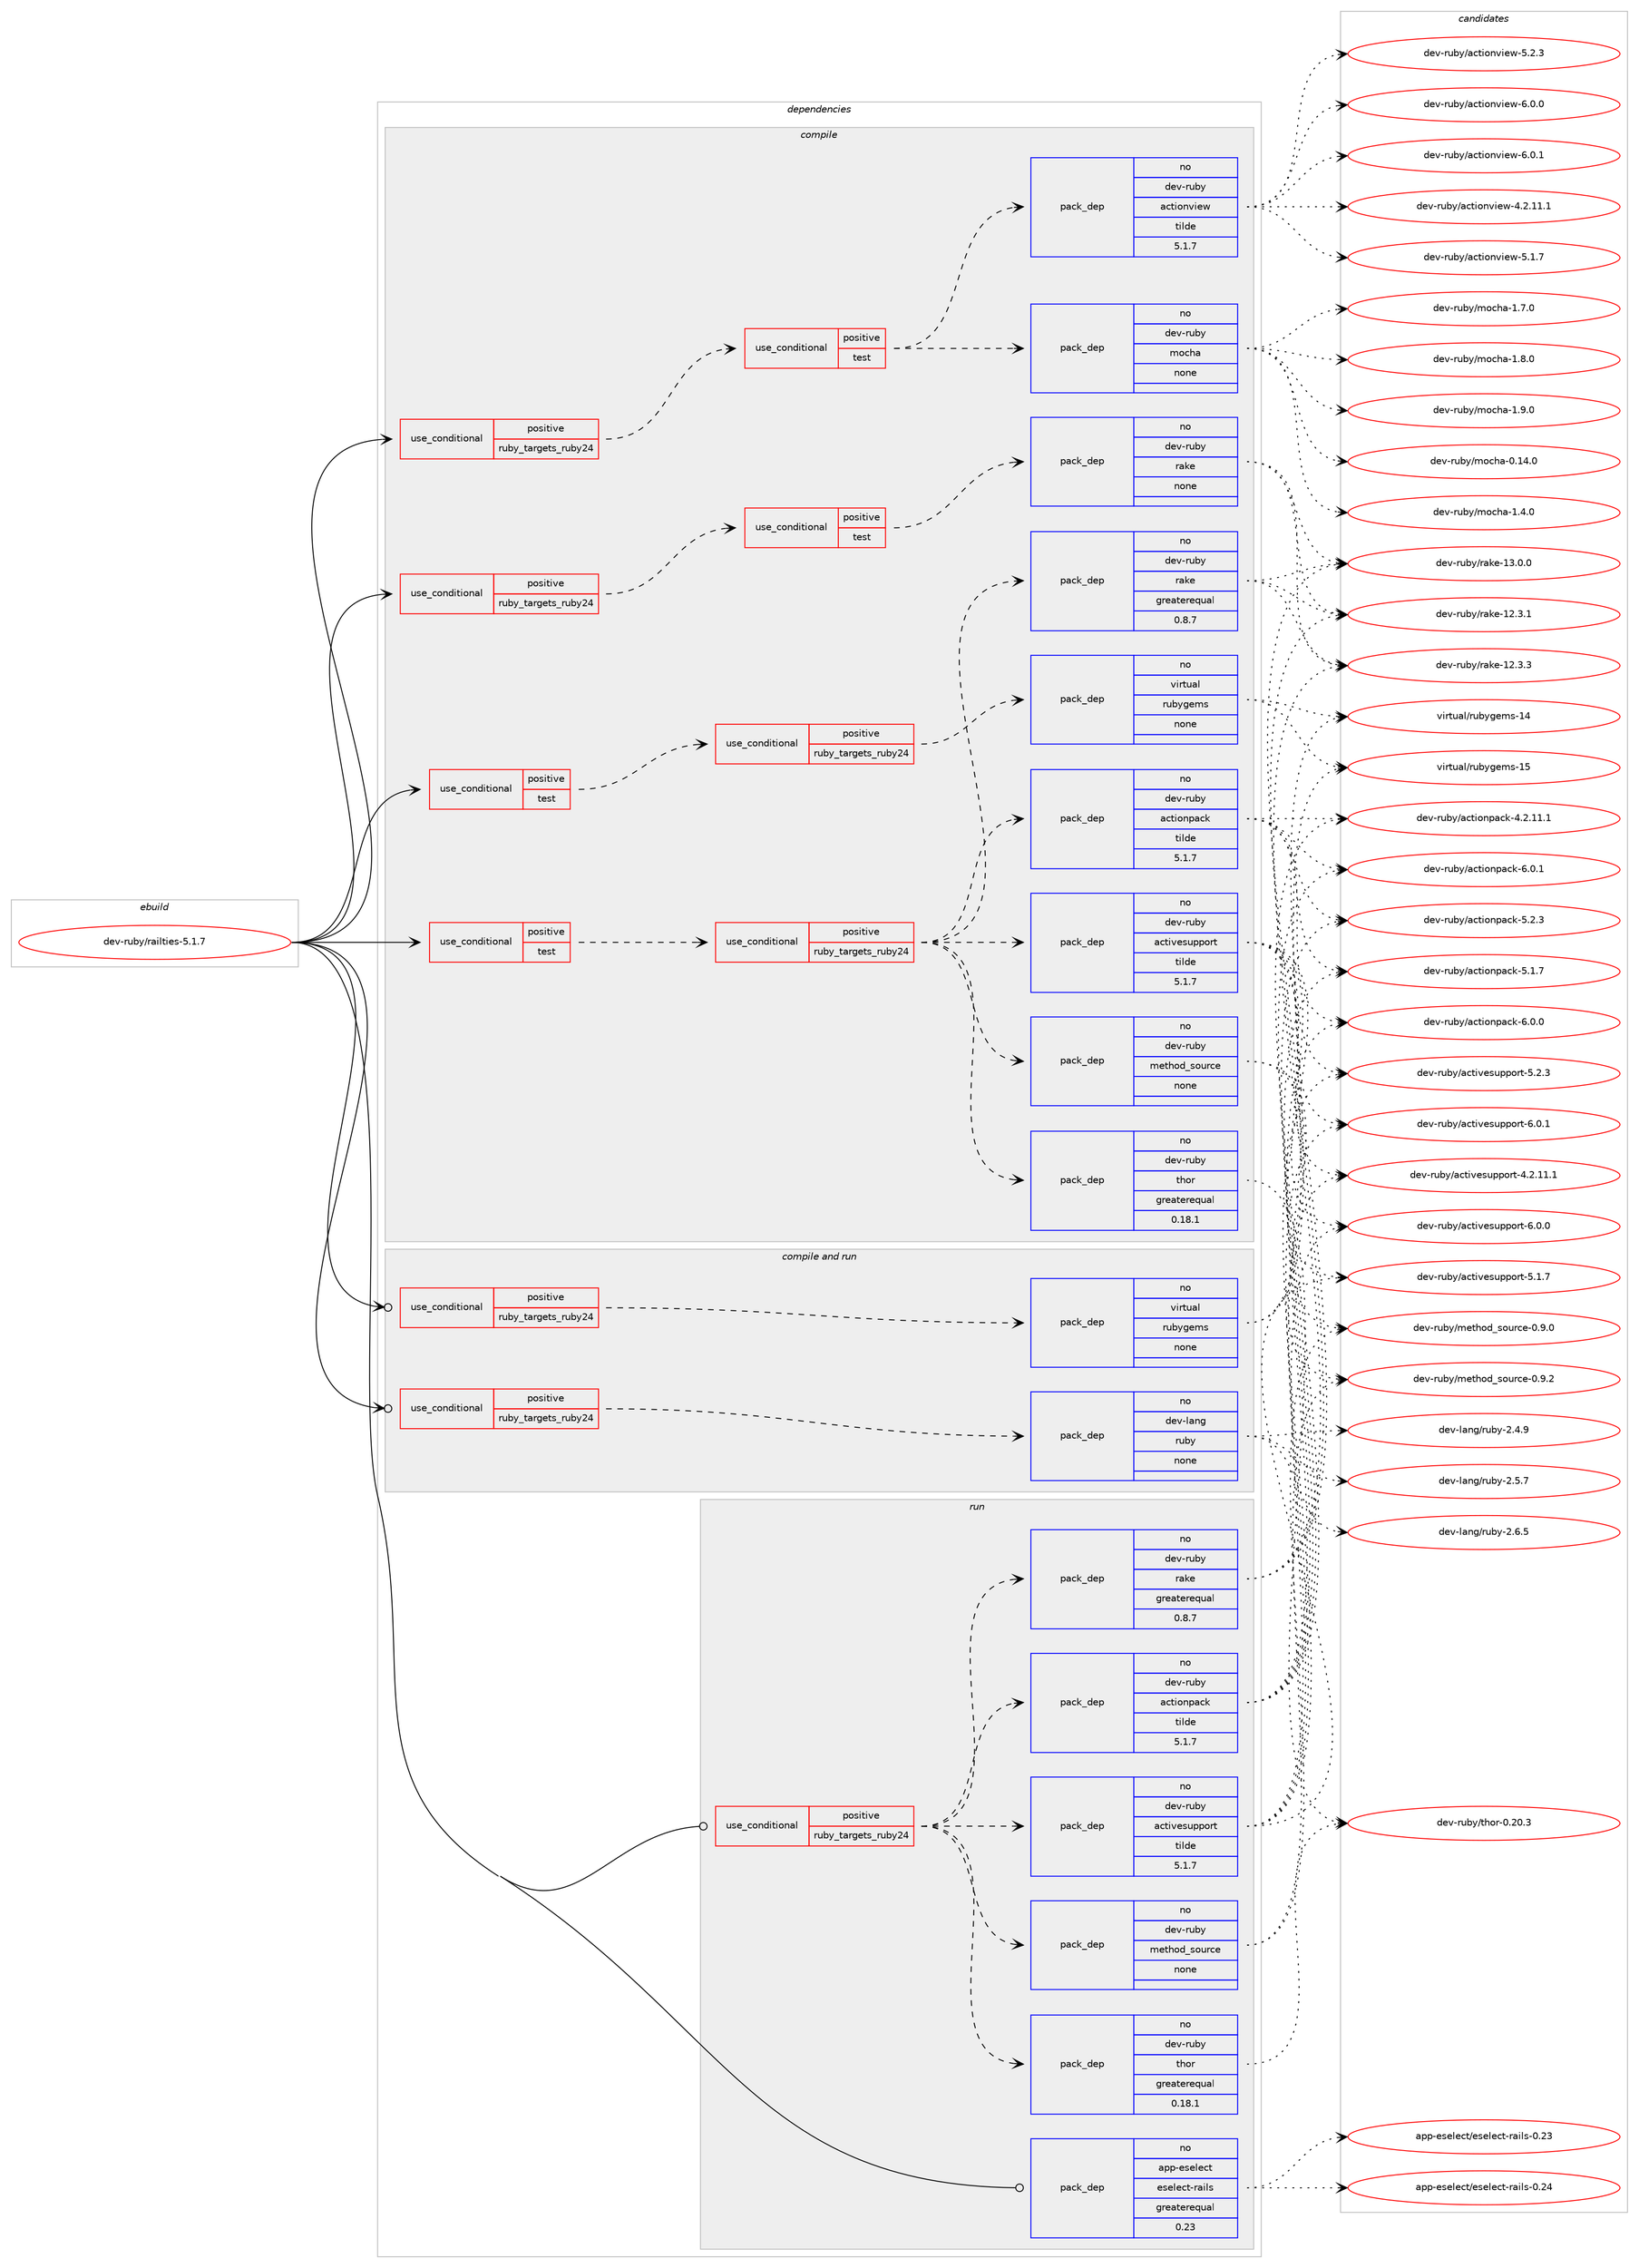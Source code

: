 digraph prolog {

# *************
# Graph options
# *************

newrank=true;
concentrate=true;
compound=true;
graph [rankdir=LR,fontname=Helvetica,fontsize=10,ranksep=1.5];#, ranksep=2.5, nodesep=0.2];
edge  [arrowhead=vee];
node  [fontname=Helvetica,fontsize=10];

# **********
# The ebuild
# **********

subgraph cluster_leftcol {
color=gray;
rank=same;
label=<<i>ebuild</i>>;
id [label="dev-ruby/railties-5.1.7", color=red, width=4, href="../dev-ruby/railties-5.1.7.svg"];
}

# ****************
# The dependencies
# ****************

subgraph cluster_midcol {
color=gray;
label=<<i>dependencies</i>>;
subgraph cluster_compile {
fillcolor="#eeeeee";
style=filled;
label=<<i>compile</i>>;
subgraph cond171700 {
dependency703321 [label=<<TABLE BORDER="0" CELLBORDER="1" CELLSPACING="0" CELLPADDING="4"><TR><TD ROWSPAN="3" CELLPADDING="10">use_conditional</TD></TR><TR><TD>positive</TD></TR><TR><TD>ruby_targets_ruby24</TD></TR></TABLE>>, shape=none, color=red];
subgraph cond171701 {
dependency703322 [label=<<TABLE BORDER="0" CELLBORDER="1" CELLSPACING="0" CELLPADDING="4"><TR><TD ROWSPAN="3" CELLPADDING="10">use_conditional</TD></TR><TR><TD>positive</TD></TR><TR><TD>test</TD></TR></TABLE>>, shape=none, color=red];
subgraph pack519591 {
dependency703323 [label=<<TABLE BORDER="0" CELLBORDER="1" CELLSPACING="0" CELLPADDING="4" WIDTH="220"><TR><TD ROWSPAN="6" CELLPADDING="30">pack_dep</TD></TR><TR><TD WIDTH="110">no</TD></TR><TR><TD>dev-ruby</TD></TR><TR><TD>actionview</TD></TR><TR><TD>tilde</TD></TR><TR><TD>5.1.7</TD></TR></TABLE>>, shape=none, color=blue];
}
dependency703322:e -> dependency703323:w [weight=20,style="dashed",arrowhead="vee"];
subgraph pack519592 {
dependency703324 [label=<<TABLE BORDER="0" CELLBORDER="1" CELLSPACING="0" CELLPADDING="4" WIDTH="220"><TR><TD ROWSPAN="6" CELLPADDING="30">pack_dep</TD></TR><TR><TD WIDTH="110">no</TD></TR><TR><TD>dev-ruby</TD></TR><TR><TD>mocha</TD></TR><TR><TD>none</TD></TR><TR><TD></TD></TR></TABLE>>, shape=none, color=blue];
}
dependency703322:e -> dependency703324:w [weight=20,style="dashed",arrowhead="vee"];
}
dependency703321:e -> dependency703322:w [weight=20,style="dashed",arrowhead="vee"];
}
id:e -> dependency703321:w [weight=20,style="solid",arrowhead="vee"];
subgraph cond171702 {
dependency703325 [label=<<TABLE BORDER="0" CELLBORDER="1" CELLSPACING="0" CELLPADDING="4"><TR><TD ROWSPAN="3" CELLPADDING="10">use_conditional</TD></TR><TR><TD>positive</TD></TR><TR><TD>ruby_targets_ruby24</TD></TR></TABLE>>, shape=none, color=red];
subgraph cond171703 {
dependency703326 [label=<<TABLE BORDER="0" CELLBORDER="1" CELLSPACING="0" CELLPADDING="4"><TR><TD ROWSPAN="3" CELLPADDING="10">use_conditional</TD></TR><TR><TD>positive</TD></TR><TR><TD>test</TD></TR></TABLE>>, shape=none, color=red];
subgraph pack519593 {
dependency703327 [label=<<TABLE BORDER="0" CELLBORDER="1" CELLSPACING="0" CELLPADDING="4" WIDTH="220"><TR><TD ROWSPAN="6" CELLPADDING="30">pack_dep</TD></TR><TR><TD WIDTH="110">no</TD></TR><TR><TD>dev-ruby</TD></TR><TR><TD>rake</TD></TR><TR><TD>none</TD></TR><TR><TD></TD></TR></TABLE>>, shape=none, color=blue];
}
dependency703326:e -> dependency703327:w [weight=20,style="dashed",arrowhead="vee"];
}
dependency703325:e -> dependency703326:w [weight=20,style="dashed",arrowhead="vee"];
}
id:e -> dependency703325:w [weight=20,style="solid",arrowhead="vee"];
subgraph cond171704 {
dependency703328 [label=<<TABLE BORDER="0" CELLBORDER="1" CELLSPACING="0" CELLPADDING="4"><TR><TD ROWSPAN="3" CELLPADDING="10">use_conditional</TD></TR><TR><TD>positive</TD></TR><TR><TD>test</TD></TR></TABLE>>, shape=none, color=red];
subgraph cond171705 {
dependency703329 [label=<<TABLE BORDER="0" CELLBORDER="1" CELLSPACING="0" CELLPADDING="4"><TR><TD ROWSPAN="3" CELLPADDING="10">use_conditional</TD></TR><TR><TD>positive</TD></TR><TR><TD>ruby_targets_ruby24</TD></TR></TABLE>>, shape=none, color=red];
subgraph pack519594 {
dependency703330 [label=<<TABLE BORDER="0" CELLBORDER="1" CELLSPACING="0" CELLPADDING="4" WIDTH="220"><TR><TD ROWSPAN="6" CELLPADDING="30">pack_dep</TD></TR><TR><TD WIDTH="110">no</TD></TR><TR><TD>dev-ruby</TD></TR><TR><TD>activesupport</TD></TR><TR><TD>tilde</TD></TR><TR><TD>5.1.7</TD></TR></TABLE>>, shape=none, color=blue];
}
dependency703329:e -> dependency703330:w [weight=20,style="dashed",arrowhead="vee"];
subgraph pack519595 {
dependency703331 [label=<<TABLE BORDER="0" CELLBORDER="1" CELLSPACING="0" CELLPADDING="4" WIDTH="220"><TR><TD ROWSPAN="6" CELLPADDING="30">pack_dep</TD></TR><TR><TD WIDTH="110">no</TD></TR><TR><TD>dev-ruby</TD></TR><TR><TD>actionpack</TD></TR><TR><TD>tilde</TD></TR><TR><TD>5.1.7</TD></TR></TABLE>>, shape=none, color=blue];
}
dependency703329:e -> dependency703331:w [weight=20,style="dashed",arrowhead="vee"];
subgraph pack519596 {
dependency703332 [label=<<TABLE BORDER="0" CELLBORDER="1" CELLSPACING="0" CELLPADDING="4" WIDTH="220"><TR><TD ROWSPAN="6" CELLPADDING="30">pack_dep</TD></TR><TR><TD WIDTH="110">no</TD></TR><TR><TD>dev-ruby</TD></TR><TR><TD>thor</TD></TR><TR><TD>greaterequal</TD></TR><TR><TD>0.18.1</TD></TR></TABLE>>, shape=none, color=blue];
}
dependency703329:e -> dependency703332:w [weight=20,style="dashed",arrowhead="vee"];
subgraph pack519597 {
dependency703333 [label=<<TABLE BORDER="0" CELLBORDER="1" CELLSPACING="0" CELLPADDING="4" WIDTH="220"><TR><TD ROWSPAN="6" CELLPADDING="30">pack_dep</TD></TR><TR><TD WIDTH="110">no</TD></TR><TR><TD>dev-ruby</TD></TR><TR><TD>rake</TD></TR><TR><TD>greaterequal</TD></TR><TR><TD>0.8.7</TD></TR></TABLE>>, shape=none, color=blue];
}
dependency703329:e -> dependency703333:w [weight=20,style="dashed",arrowhead="vee"];
subgraph pack519598 {
dependency703334 [label=<<TABLE BORDER="0" CELLBORDER="1" CELLSPACING="0" CELLPADDING="4" WIDTH="220"><TR><TD ROWSPAN="6" CELLPADDING="30">pack_dep</TD></TR><TR><TD WIDTH="110">no</TD></TR><TR><TD>dev-ruby</TD></TR><TR><TD>method_source</TD></TR><TR><TD>none</TD></TR><TR><TD></TD></TR></TABLE>>, shape=none, color=blue];
}
dependency703329:e -> dependency703334:w [weight=20,style="dashed",arrowhead="vee"];
}
dependency703328:e -> dependency703329:w [weight=20,style="dashed",arrowhead="vee"];
}
id:e -> dependency703328:w [weight=20,style="solid",arrowhead="vee"];
subgraph cond171706 {
dependency703335 [label=<<TABLE BORDER="0" CELLBORDER="1" CELLSPACING="0" CELLPADDING="4"><TR><TD ROWSPAN="3" CELLPADDING="10">use_conditional</TD></TR><TR><TD>positive</TD></TR><TR><TD>test</TD></TR></TABLE>>, shape=none, color=red];
subgraph cond171707 {
dependency703336 [label=<<TABLE BORDER="0" CELLBORDER="1" CELLSPACING="0" CELLPADDING="4"><TR><TD ROWSPAN="3" CELLPADDING="10">use_conditional</TD></TR><TR><TD>positive</TD></TR><TR><TD>ruby_targets_ruby24</TD></TR></TABLE>>, shape=none, color=red];
subgraph pack519599 {
dependency703337 [label=<<TABLE BORDER="0" CELLBORDER="1" CELLSPACING="0" CELLPADDING="4" WIDTH="220"><TR><TD ROWSPAN="6" CELLPADDING="30">pack_dep</TD></TR><TR><TD WIDTH="110">no</TD></TR><TR><TD>virtual</TD></TR><TR><TD>rubygems</TD></TR><TR><TD>none</TD></TR><TR><TD></TD></TR></TABLE>>, shape=none, color=blue];
}
dependency703336:e -> dependency703337:w [weight=20,style="dashed",arrowhead="vee"];
}
dependency703335:e -> dependency703336:w [weight=20,style="dashed",arrowhead="vee"];
}
id:e -> dependency703335:w [weight=20,style="solid",arrowhead="vee"];
}
subgraph cluster_compileandrun {
fillcolor="#eeeeee";
style=filled;
label=<<i>compile and run</i>>;
subgraph cond171708 {
dependency703338 [label=<<TABLE BORDER="0" CELLBORDER="1" CELLSPACING="0" CELLPADDING="4"><TR><TD ROWSPAN="3" CELLPADDING="10">use_conditional</TD></TR><TR><TD>positive</TD></TR><TR><TD>ruby_targets_ruby24</TD></TR></TABLE>>, shape=none, color=red];
subgraph pack519600 {
dependency703339 [label=<<TABLE BORDER="0" CELLBORDER="1" CELLSPACING="0" CELLPADDING="4" WIDTH="220"><TR><TD ROWSPAN="6" CELLPADDING="30">pack_dep</TD></TR><TR><TD WIDTH="110">no</TD></TR><TR><TD>dev-lang</TD></TR><TR><TD>ruby</TD></TR><TR><TD>none</TD></TR><TR><TD></TD></TR></TABLE>>, shape=none, color=blue];
}
dependency703338:e -> dependency703339:w [weight=20,style="dashed",arrowhead="vee"];
}
id:e -> dependency703338:w [weight=20,style="solid",arrowhead="odotvee"];
subgraph cond171709 {
dependency703340 [label=<<TABLE BORDER="0" CELLBORDER="1" CELLSPACING="0" CELLPADDING="4"><TR><TD ROWSPAN="3" CELLPADDING="10">use_conditional</TD></TR><TR><TD>positive</TD></TR><TR><TD>ruby_targets_ruby24</TD></TR></TABLE>>, shape=none, color=red];
subgraph pack519601 {
dependency703341 [label=<<TABLE BORDER="0" CELLBORDER="1" CELLSPACING="0" CELLPADDING="4" WIDTH="220"><TR><TD ROWSPAN="6" CELLPADDING="30">pack_dep</TD></TR><TR><TD WIDTH="110">no</TD></TR><TR><TD>virtual</TD></TR><TR><TD>rubygems</TD></TR><TR><TD>none</TD></TR><TR><TD></TD></TR></TABLE>>, shape=none, color=blue];
}
dependency703340:e -> dependency703341:w [weight=20,style="dashed",arrowhead="vee"];
}
id:e -> dependency703340:w [weight=20,style="solid",arrowhead="odotvee"];
}
subgraph cluster_run {
fillcolor="#eeeeee";
style=filled;
label=<<i>run</i>>;
subgraph cond171710 {
dependency703342 [label=<<TABLE BORDER="0" CELLBORDER="1" CELLSPACING="0" CELLPADDING="4"><TR><TD ROWSPAN="3" CELLPADDING="10">use_conditional</TD></TR><TR><TD>positive</TD></TR><TR><TD>ruby_targets_ruby24</TD></TR></TABLE>>, shape=none, color=red];
subgraph pack519602 {
dependency703343 [label=<<TABLE BORDER="0" CELLBORDER="1" CELLSPACING="0" CELLPADDING="4" WIDTH="220"><TR><TD ROWSPAN="6" CELLPADDING="30">pack_dep</TD></TR><TR><TD WIDTH="110">no</TD></TR><TR><TD>dev-ruby</TD></TR><TR><TD>activesupport</TD></TR><TR><TD>tilde</TD></TR><TR><TD>5.1.7</TD></TR></TABLE>>, shape=none, color=blue];
}
dependency703342:e -> dependency703343:w [weight=20,style="dashed",arrowhead="vee"];
subgraph pack519603 {
dependency703344 [label=<<TABLE BORDER="0" CELLBORDER="1" CELLSPACING="0" CELLPADDING="4" WIDTH="220"><TR><TD ROWSPAN="6" CELLPADDING="30">pack_dep</TD></TR><TR><TD WIDTH="110">no</TD></TR><TR><TD>dev-ruby</TD></TR><TR><TD>actionpack</TD></TR><TR><TD>tilde</TD></TR><TR><TD>5.1.7</TD></TR></TABLE>>, shape=none, color=blue];
}
dependency703342:e -> dependency703344:w [weight=20,style="dashed",arrowhead="vee"];
subgraph pack519604 {
dependency703345 [label=<<TABLE BORDER="0" CELLBORDER="1" CELLSPACING="0" CELLPADDING="4" WIDTH="220"><TR><TD ROWSPAN="6" CELLPADDING="30">pack_dep</TD></TR><TR><TD WIDTH="110">no</TD></TR><TR><TD>dev-ruby</TD></TR><TR><TD>thor</TD></TR><TR><TD>greaterequal</TD></TR><TR><TD>0.18.1</TD></TR></TABLE>>, shape=none, color=blue];
}
dependency703342:e -> dependency703345:w [weight=20,style="dashed",arrowhead="vee"];
subgraph pack519605 {
dependency703346 [label=<<TABLE BORDER="0" CELLBORDER="1" CELLSPACING="0" CELLPADDING="4" WIDTH="220"><TR><TD ROWSPAN="6" CELLPADDING="30">pack_dep</TD></TR><TR><TD WIDTH="110">no</TD></TR><TR><TD>dev-ruby</TD></TR><TR><TD>rake</TD></TR><TR><TD>greaterequal</TD></TR><TR><TD>0.8.7</TD></TR></TABLE>>, shape=none, color=blue];
}
dependency703342:e -> dependency703346:w [weight=20,style="dashed",arrowhead="vee"];
subgraph pack519606 {
dependency703347 [label=<<TABLE BORDER="0" CELLBORDER="1" CELLSPACING="0" CELLPADDING="4" WIDTH="220"><TR><TD ROWSPAN="6" CELLPADDING="30">pack_dep</TD></TR><TR><TD WIDTH="110">no</TD></TR><TR><TD>dev-ruby</TD></TR><TR><TD>method_source</TD></TR><TR><TD>none</TD></TR><TR><TD></TD></TR></TABLE>>, shape=none, color=blue];
}
dependency703342:e -> dependency703347:w [weight=20,style="dashed",arrowhead="vee"];
}
id:e -> dependency703342:w [weight=20,style="solid",arrowhead="odot"];
subgraph pack519607 {
dependency703348 [label=<<TABLE BORDER="0" CELLBORDER="1" CELLSPACING="0" CELLPADDING="4" WIDTH="220"><TR><TD ROWSPAN="6" CELLPADDING="30">pack_dep</TD></TR><TR><TD WIDTH="110">no</TD></TR><TR><TD>app-eselect</TD></TR><TR><TD>eselect-rails</TD></TR><TR><TD>greaterequal</TD></TR><TR><TD>0.23</TD></TR></TABLE>>, shape=none, color=blue];
}
id:e -> dependency703348:w [weight=20,style="solid",arrowhead="odot"];
}
}

# **************
# The candidates
# **************

subgraph cluster_choices {
rank=same;
color=gray;
label=<<i>candidates</i>>;

subgraph choice519591 {
color=black;
nodesep=1;
choice1001011184511411798121479799116105111110118105101119455246504649494649 [label="dev-ruby/actionview-4.2.11.1", color=red, width=4,href="../dev-ruby/actionview-4.2.11.1.svg"];
choice1001011184511411798121479799116105111110118105101119455346494655 [label="dev-ruby/actionview-5.1.7", color=red, width=4,href="../dev-ruby/actionview-5.1.7.svg"];
choice1001011184511411798121479799116105111110118105101119455346504651 [label="dev-ruby/actionview-5.2.3", color=red, width=4,href="../dev-ruby/actionview-5.2.3.svg"];
choice1001011184511411798121479799116105111110118105101119455446484648 [label="dev-ruby/actionview-6.0.0", color=red, width=4,href="../dev-ruby/actionview-6.0.0.svg"];
choice1001011184511411798121479799116105111110118105101119455446484649 [label="dev-ruby/actionview-6.0.1", color=red, width=4,href="../dev-ruby/actionview-6.0.1.svg"];
dependency703323:e -> choice1001011184511411798121479799116105111110118105101119455246504649494649:w [style=dotted,weight="100"];
dependency703323:e -> choice1001011184511411798121479799116105111110118105101119455346494655:w [style=dotted,weight="100"];
dependency703323:e -> choice1001011184511411798121479799116105111110118105101119455346504651:w [style=dotted,weight="100"];
dependency703323:e -> choice1001011184511411798121479799116105111110118105101119455446484648:w [style=dotted,weight="100"];
dependency703323:e -> choice1001011184511411798121479799116105111110118105101119455446484649:w [style=dotted,weight="100"];
}
subgraph choice519592 {
color=black;
nodesep=1;
choice100101118451141179812147109111991049745484649524648 [label="dev-ruby/mocha-0.14.0", color=red, width=4,href="../dev-ruby/mocha-0.14.0.svg"];
choice1001011184511411798121471091119910497454946524648 [label="dev-ruby/mocha-1.4.0", color=red, width=4,href="../dev-ruby/mocha-1.4.0.svg"];
choice1001011184511411798121471091119910497454946554648 [label="dev-ruby/mocha-1.7.0", color=red, width=4,href="../dev-ruby/mocha-1.7.0.svg"];
choice1001011184511411798121471091119910497454946564648 [label="dev-ruby/mocha-1.8.0", color=red, width=4,href="../dev-ruby/mocha-1.8.0.svg"];
choice1001011184511411798121471091119910497454946574648 [label="dev-ruby/mocha-1.9.0", color=red, width=4,href="../dev-ruby/mocha-1.9.0.svg"];
dependency703324:e -> choice100101118451141179812147109111991049745484649524648:w [style=dotted,weight="100"];
dependency703324:e -> choice1001011184511411798121471091119910497454946524648:w [style=dotted,weight="100"];
dependency703324:e -> choice1001011184511411798121471091119910497454946554648:w [style=dotted,weight="100"];
dependency703324:e -> choice1001011184511411798121471091119910497454946564648:w [style=dotted,weight="100"];
dependency703324:e -> choice1001011184511411798121471091119910497454946574648:w [style=dotted,weight="100"];
}
subgraph choice519593 {
color=black;
nodesep=1;
choice1001011184511411798121471149710710145495046514649 [label="dev-ruby/rake-12.3.1", color=red, width=4,href="../dev-ruby/rake-12.3.1.svg"];
choice1001011184511411798121471149710710145495046514651 [label="dev-ruby/rake-12.3.3", color=red, width=4,href="../dev-ruby/rake-12.3.3.svg"];
choice1001011184511411798121471149710710145495146484648 [label="dev-ruby/rake-13.0.0", color=red, width=4,href="../dev-ruby/rake-13.0.0.svg"];
dependency703327:e -> choice1001011184511411798121471149710710145495046514649:w [style=dotted,weight="100"];
dependency703327:e -> choice1001011184511411798121471149710710145495046514651:w [style=dotted,weight="100"];
dependency703327:e -> choice1001011184511411798121471149710710145495146484648:w [style=dotted,weight="100"];
}
subgraph choice519594 {
color=black;
nodesep=1;
choice1001011184511411798121479799116105118101115117112112111114116455246504649494649 [label="dev-ruby/activesupport-4.2.11.1", color=red, width=4,href="../dev-ruby/activesupport-4.2.11.1.svg"];
choice1001011184511411798121479799116105118101115117112112111114116455346494655 [label="dev-ruby/activesupport-5.1.7", color=red, width=4,href="../dev-ruby/activesupport-5.1.7.svg"];
choice1001011184511411798121479799116105118101115117112112111114116455346504651 [label="dev-ruby/activesupport-5.2.3", color=red, width=4,href="../dev-ruby/activesupport-5.2.3.svg"];
choice1001011184511411798121479799116105118101115117112112111114116455446484648 [label="dev-ruby/activesupport-6.0.0", color=red, width=4,href="../dev-ruby/activesupport-6.0.0.svg"];
choice1001011184511411798121479799116105118101115117112112111114116455446484649 [label="dev-ruby/activesupport-6.0.1", color=red, width=4,href="../dev-ruby/activesupport-6.0.1.svg"];
dependency703330:e -> choice1001011184511411798121479799116105118101115117112112111114116455246504649494649:w [style=dotted,weight="100"];
dependency703330:e -> choice1001011184511411798121479799116105118101115117112112111114116455346494655:w [style=dotted,weight="100"];
dependency703330:e -> choice1001011184511411798121479799116105118101115117112112111114116455346504651:w [style=dotted,weight="100"];
dependency703330:e -> choice1001011184511411798121479799116105118101115117112112111114116455446484648:w [style=dotted,weight="100"];
dependency703330:e -> choice1001011184511411798121479799116105118101115117112112111114116455446484649:w [style=dotted,weight="100"];
}
subgraph choice519595 {
color=black;
nodesep=1;
choice10010111845114117981214797991161051111101129799107455246504649494649 [label="dev-ruby/actionpack-4.2.11.1", color=red, width=4,href="../dev-ruby/actionpack-4.2.11.1.svg"];
choice10010111845114117981214797991161051111101129799107455346494655 [label="dev-ruby/actionpack-5.1.7", color=red, width=4,href="../dev-ruby/actionpack-5.1.7.svg"];
choice10010111845114117981214797991161051111101129799107455346504651 [label="dev-ruby/actionpack-5.2.3", color=red, width=4,href="../dev-ruby/actionpack-5.2.3.svg"];
choice10010111845114117981214797991161051111101129799107455446484648 [label="dev-ruby/actionpack-6.0.0", color=red, width=4,href="../dev-ruby/actionpack-6.0.0.svg"];
choice10010111845114117981214797991161051111101129799107455446484649 [label="dev-ruby/actionpack-6.0.1", color=red, width=4,href="../dev-ruby/actionpack-6.0.1.svg"];
dependency703331:e -> choice10010111845114117981214797991161051111101129799107455246504649494649:w [style=dotted,weight="100"];
dependency703331:e -> choice10010111845114117981214797991161051111101129799107455346494655:w [style=dotted,weight="100"];
dependency703331:e -> choice10010111845114117981214797991161051111101129799107455346504651:w [style=dotted,weight="100"];
dependency703331:e -> choice10010111845114117981214797991161051111101129799107455446484648:w [style=dotted,weight="100"];
dependency703331:e -> choice10010111845114117981214797991161051111101129799107455446484649:w [style=dotted,weight="100"];
}
subgraph choice519596 {
color=black;
nodesep=1;
choice10010111845114117981214711610411111445484650484651 [label="dev-ruby/thor-0.20.3", color=red, width=4,href="../dev-ruby/thor-0.20.3.svg"];
dependency703332:e -> choice10010111845114117981214711610411111445484650484651:w [style=dotted,weight="100"];
}
subgraph choice519597 {
color=black;
nodesep=1;
choice1001011184511411798121471149710710145495046514649 [label="dev-ruby/rake-12.3.1", color=red, width=4,href="../dev-ruby/rake-12.3.1.svg"];
choice1001011184511411798121471149710710145495046514651 [label="dev-ruby/rake-12.3.3", color=red, width=4,href="../dev-ruby/rake-12.3.3.svg"];
choice1001011184511411798121471149710710145495146484648 [label="dev-ruby/rake-13.0.0", color=red, width=4,href="../dev-ruby/rake-13.0.0.svg"];
dependency703333:e -> choice1001011184511411798121471149710710145495046514649:w [style=dotted,weight="100"];
dependency703333:e -> choice1001011184511411798121471149710710145495046514651:w [style=dotted,weight="100"];
dependency703333:e -> choice1001011184511411798121471149710710145495146484648:w [style=dotted,weight="100"];
}
subgraph choice519598 {
color=black;
nodesep=1;
choice1001011184511411798121471091011161041111009511511111711499101454846574648 [label="dev-ruby/method_source-0.9.0", color=red, width=4,href="../dev-ruby/method_source-0.9.0.svg"];
choice1001011184511411798121471091011161041111009511511111711499101454846574650 [label="dev-ruby/method_source-0.9.2", color=red, width=4,href="../dev-ruby/method_source-0.9.2.svg"];
dependency703334:e -> choice1001011184511411798121471091011161041111009511511111711499101454846574648:w [style=dotted,weight="100"];
dependency703334:e -> choice1001011184511411798121471091011161041111009511511111711499101454846574650:w [style=dotted,weight="100"];
}
subgraph choice519599 {
color=black;
nodesep=1;
choice118105114116117971084711411798121103101109115454952 [label="virtual/rubygems-14", color=red, width=4,href="../virtual/rubygems-14.svg"];
choice118105114116117971084711411798121103101109115454953 [label="virtual/rubygems-15", color=red, width=4,href="../virtual/rubygems-15.svg"];
dependency703337:e -> choice118105114116117971084711411798121103101109115454952:w [style=dotted,weight="100"];
dependency703337:e -> choice118105114116117971084711411798121103101109115454953:w [style=dotted,weight="100"];
}
subgraph choice519600 {
color=black;
nodesep=1;
choice10010111845108971101034711411798121455046524657 [label="dev-lang/ruby-2.4.9", color=red, width=4,href="../dev-lang/ruby-2.4.9.svg"];
choice10010111845108971101034711411798121455046534655 [label="dev-lang/ruby-2.5.7", color=red, width=4,href="../dev-lang/ruby-2.5.7.svg"];
choice10010111845108971101034711411798121455046544653 [label="dev-lang/ruby-2.6.5", color=red, width=4,href="../dev-lang/ruby-2.6.5.svg"];
dependency703339:e -> choice10010111845108971101034711411798121455046524657:w [style=dotted,weight="100"];
dependency703339:e -> choice10010111845108971101034711411798121455046534655:w [style=dotted,weight="100"];
dependency703339:e -> choice10010111845108971101034711411798121455046544653:w [style=dotted,weight="100"];
}
subgraph choice519601 {
color=black;
nodesep=1;
choice118105114116117971084711411798121103101109115454952 [label="virtual/rubygems-14", color=red, width=4,href="../virtual/rubygems-14.svg"];
choice118105114116117971084711411798121103101109115454953 [label="virtual/rubygems-15", color=red, width=4,href="../virtual/rubygems-15.svg"];
dependency703341:e -> choice118105114116117971084711411798121103101109115454952:w [style=dotted,weight="100"];
dependency703341:e -> choice118105114116117971084711411798121103101109115454953:w [style=dotted,weight="100"];
}
subgraph choice519602 {
color=black;
nodesep=1;
choice1001011184511411798121479799116105118101115117112112111114116455246504649494649 [label="dev-ruby/activesupport-4.2.11.1", color=red, width=4,href="../dev-ruby/activesupport-4.2.11.1.svg"];
choice1001011184511411798121479799116105118101115117112112111114116455346494655 [label="dev-ruby/activesupport-5.1.7", color=red, width=4,href="../dev-ruby/activesupport-5.1.7.svg"];
choice1001011184511411798121479799116105118101115117112112111114116455346504651 [label="dev-ruby/activesupport-5.2.3", color=red, width=4,href="../dev-ruby/activesupport-5.2.3.svg"];
choice1001011184511411798121479799116105118101115117112112111114116455446484648 [label="dev-ruby/activesupport-6.0.0", color=red, width=4,href="../dev-ruby/activesupport-6.0.0.svg"];
choice1001011184511411798121479799116105118101115117112112111114116455446484649 [label="dev-ruby/activesupport-6.0.1", color=red, width=4,href="../dev-ruby/activesupport-6.0.1.svg"];
dependency703343:e -> choice1001011184511411798121479799116105118101115117112112111114116455246504649494649:w [style=dotted,weight="100"];
dependency703343:e -> choice1001011184511411798121479799116105118101115117112112111114116455346494655:w [style=dotted,weight="100"];
dependency703343:e -> choice1001011184511411798121479799116105118101115117112112111114116455346504651:w [style=dotted,weight="100"];
dependency703343:e -> choice1001011184511411798121479799116105118101115117112112111114116455446484648:w [style=dotted,weight="100"];
dependency703343:e -> choice1001011184511411798121479799116105118101115117112112111114116455446484649:w [style=dotted,weight="100"];
}
subgraph choice519603 {
color=black;
nodesep=1;
choice10010111845114117981214797991161051111101129799107455246504649494649 [label="dev-ruby/actionpack-4.2.11.1", color=red, width=4,href="../dev-ruby/actionpack-4.2.11.1.svg"];
choice10010111845114117981214797991161051111101129799107455346494655 [label="dev-ruby/actionpack-5.1.7", color=red, width=4,href="../dev-ruby/actionpack-5.1.7.svg"];
choice10010111845114117981214797991161051111101129799107455346504651 [label="dev-ruby/actionpack-5.2.3", color=red, width=4,href="../dev-ruby/actionpack-5.2.3.svg"];
choice10010111845114117981214797991161051111101129799107455446484648 [label="dev-ruby/actionpack-6.0.0", color=red, width=4,href="../dev-ruby/actionpack-6.0.0.svg"];
choice10010111845114117981214797991161051111101129799107455446484649 [label="dev-ruby/actionpack-6.0.1", color=red, width=4,href="../dev-ruby/actionpack-6.0.1.svg"];
dependency703344:e -> choice10010111845114117981214797991161051111101129799107455246504649494649:w [style=dotted,weight="100"];
dependency703344:e -> choice10010111845114117981214797991161051111101129799107455346494655:w [style=dotted,weight="100"];
dependency703344:e -> choice10010111845114117981214797991161051111101129799107455346504651:w [style=dotted,weight="100"];
dependency703344:e -> choice10010111845114117981214797991161051111101129799107455446484648:w [style=dotted,weight="100"];
dependency703344:e -> choice10010111845114117981214797991161051111101129799107455446484649:w [style=dotted,weight="100"];
}
subgraph choice519604 {
color=black;
nodesep=1;
choice10010111845114117981214711610411111445484650484651 [label="dev-ruby/thor-0.20.3", color=red, width=4,href="../dev-ruby/thor-0.20.3.svg"];
dependency703345:e -> choice10010111845114117981214711610411111445484650484651:w [style=dotted,weight="100"];
}
subgraph choice519605 {
color=black;
nodesep=1;
choice1001011184511411798121471149710710145495046514649 [label="dev-ruby/rake-12.3.1", color=red, width=4,href="../dev-ruby/rake-12.3.1.svg"];
choice1001011184511411798121471149710710145495046514651 [label="dev-ruby/rake-12.3.3", color=red, width=4,href="../dev-ruby/rake-12.3.3.svg"];
choice1001011184511411798121471149710710145495146484648 [label="dev-ruby/rake-13.0.0", color=red, width=4,href="../dev-ruby/rake-13.0.0.svg"];
dependency703346:e -> choice1001011184511411798121471149710710145495046514649:w [style=dotted,weight="100"];
dependency703346:e -> choice1001011184511411798121471149710710145495046514651:w [style=dotted,weight="100"];
dependency703346:e -> choice1001011184511411798121471149710710145495146484648:w [style=dotted,weight="100"];
}
subgraph choice519606 {
color=black;
nodesep=1;
choice1001011184511411798121471091011161041111009511511111711499101454846574648 [label="dev-ruby/method_source-0.9.0", color=red, width=4,href="../dev-ruby/method_source-0.9.0.svg"];
choice1001011184511411798121471091011161041111009511511111711499101454846574650 [label="dev-ruby/method_source-0.9.2", color=red, width=4,href="../dev-ruby/method_source-0.9.2.svg"];
dependency703347:e -> choice1001011184511411798121471091011161041111009511511111711499101454846574648:w [style=dotted,weight="100"];
dependency703347:e -> choice1001011184511411798121471091011161041111009511511111711499101454846574650:w [style=dotted,weight="100"];
}
subgraph choice519607 {
color=black;
nodesep=1;
choice971121124510111510110810199116471011151011081019911645114971051081154548465051 [label="app-eselect/eselect-rails-0.23", color=red, width=4,href="../app-eselect/eselect-rails-0.23.svg"];
choice971121124510111510110810199116471011151011081019911645114971051081154548465052 [label="app-eselect/eselect-rails-0.24", color=red, width=4,href="../app-eselect/eselect-rails-0.24.svg"];
dependency703348:e -> choice971121124510111510110810199116471011151011081019911645114971051081154548465051:w [style=dotted,weight="100"];
dependency703348:e -> choice971121124510111510110810199116471011151011081019911645114971051081154548465052:w [style=dotted,weight="100"];
}
}

}
